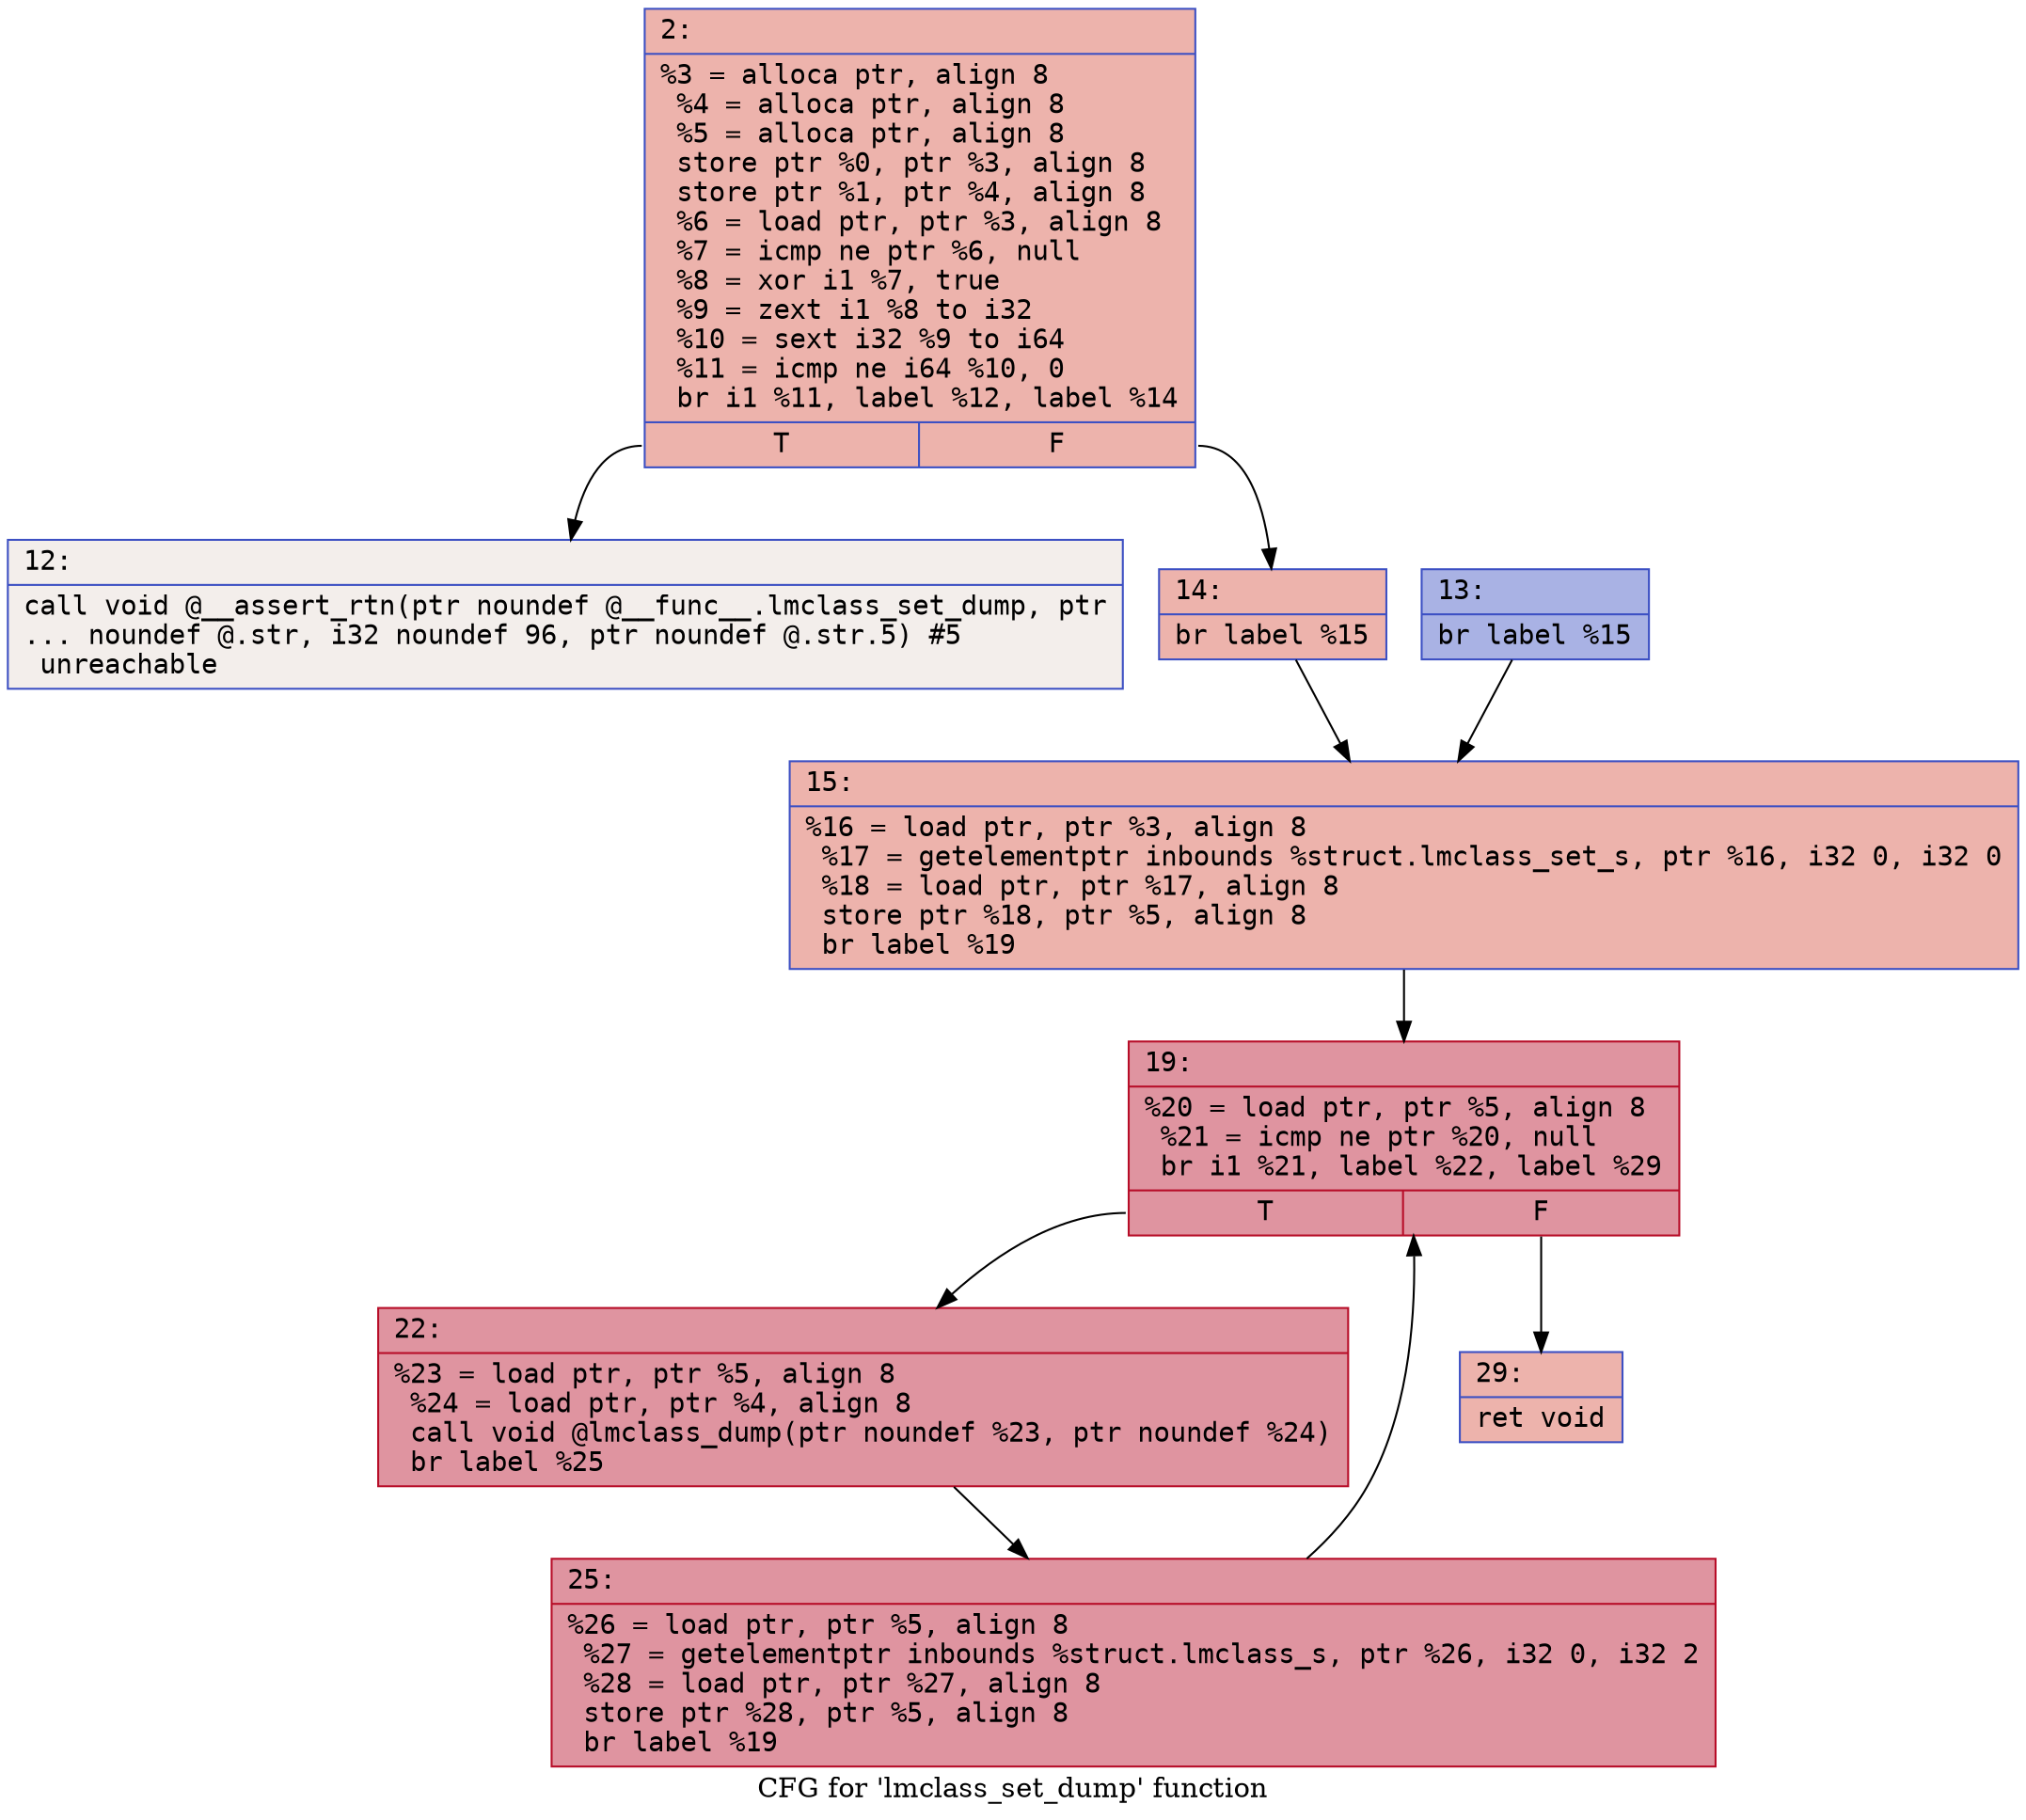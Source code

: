 digraph "CFG for 'lmclass_set_dump' function" {
	label="CFG for 'lmclass_set_dump' function";

	Node0x600000f7e5d0 [shape=record,color="#3d50c3ff", style=filled, fillcolor="#d6524470" fontname="Courier",label="{2:\l|  %3 = alloca ptr, align 8\l  %4 = alloca ptr, align 8\l  %5 = alloca ptr, align 8\l  store ptr %0, ptr %3, align 8\l  store ptr %1, ptr %4, align 8\l  %6 = load ptr, ptr %3, align 8\l  %7 = icmp ne ptr %6, null\l  %8 = xor i1 %7, true\l  %9 = zext i1 %8 to i32\l  %10 = sext i32 %9 to i64\l  %11 = icmp ne i64 %10, 0\l  br i1 %11, label %12, label %14\l|{<s0>T|<s1>F}}"];
	Node0x600000f7e5d0:s0 -> Node0x600000f7e620[tooltip="2 -> 12\nProbability 0.00%" ];
	Node0x600000f7e5d0:s1 -> Node0x600000f7e6c0[tooltip="2 -> 14\nProbability 100.00%" ];
	Node0x600000f7e620 [shape=record,color="#3d50c3ff", style=filled, fillcolor="#e5d8d170" fontname="Courier",label="{12:\l|  call void @__assert_rtn(ptr noundef @__func__.lmclass_set_dump, ptr\l... noundef @.str, i32 noundef 96, ptr noundef @.str.5) #5\l  unreachable\l}"];
	Node0x600000f7e670 [shape=record,color="#3d50c3ff", style=filled, fillcolor="#3d50c370" fontname="Courier",label="{13:\l|  br label %15\l}"];
	Node0x600000f7e670 -> Node0x600000f7e710[tooltip="13 -> 15\nProbability 100.00%" ];
	Node0x600000f7e6c0 [shape=record,color="#3d50c3ff", style=filled, fillcolor="#d6524470" fontname="Courier",label="{14:\l|  br label %15\l}"];
	Node0x600000f7e6c0 -> Node0x600000f7e710[tooltip="14 -> 15\nProbability 100.00%" ];
	Node0x600000f7e710 [shape=record,color="#3d50c3ff", style=filled, fillcolor="#d6524470" fontname="Courier",label="{15:\l|  %16 = load ptr, ptr %3, align 8\l  %17 = getelementptr inbounds %struct.lmclass_set_s, ptr %16, i32 0, i32 0\l  %18 = load ptr, ptr %17, align 8\l  store ptr %18, ptr %5, align 8\l  br label %19\l}"];
	Node0x600000f7e710 -> Node0x600000f7e760[tooltip="15 -> 19\nProbability 100.00%" ];
	Node0x600000f7e760 [shape=record,color="#b70d28ff", style=filled, fillcolor="#b70d2870" fontname="Courier",label="{19:\l|  %20 = load ptr, ptr %5, align 8\l  %21 = icmp ne ptr %20, null\l  br i1 %21, label %22, label %29\l|{<s0>T|<s1>F}}"];
	Node0x600000f7e760:s0 -> Node0x600000f7e7b0[tooltip="19 -> 22\nProbability 96.88%" ];
	Node0x600000f7e760:s1 -> Node0x600000f7e850[tooltip="19 -> 29\nProbability 3.12%" ];
	Node0x600000f7e7b0 [shape=record,color="#b70d28ff", style=filled, fillcolor="#b70d2870" fontname="Courier",label="{22:\l|  %23 = load ptr, ptr %5, align 8\l  %24 = load ptr, ptr %4, align 8\l  call void @lmclass_dump(ptr noundef %23, ptr noundef %24)\l  br label %25\l}"];
	Node0x600000f7e7b0 -> Node0x600000f7e800[tooltip="22 -> 25\nProbability 100.00%" ];
	Node0x600000f7e800 [shape=record,color="#b70d28ff", style=filled, fillcolor="#b70d2870" fontname="Courier",label="{25:\l|  %26 = load ptr, ptr %5, align 8\l  %27 = getelementptr inbounds %struct.lmclass_s, ptr %26, i32 0, i32 2\l  %28 = load ptr, ptr %27, align 8\l  store ptr %28, ptr %5, align 8\l  br label %19\l}"];
	Node0x600000f7e800 -> Node0x600000f7e760[tooltip="25 -> 19\nProbability 100.00%" ];
	Node0x600000f7e850 [shape=record,color="#3d50c3ff", style=filled, fillcolor="#d6524470" fontname="Courier",label="{29:\l|  ret void\l}"];
}
